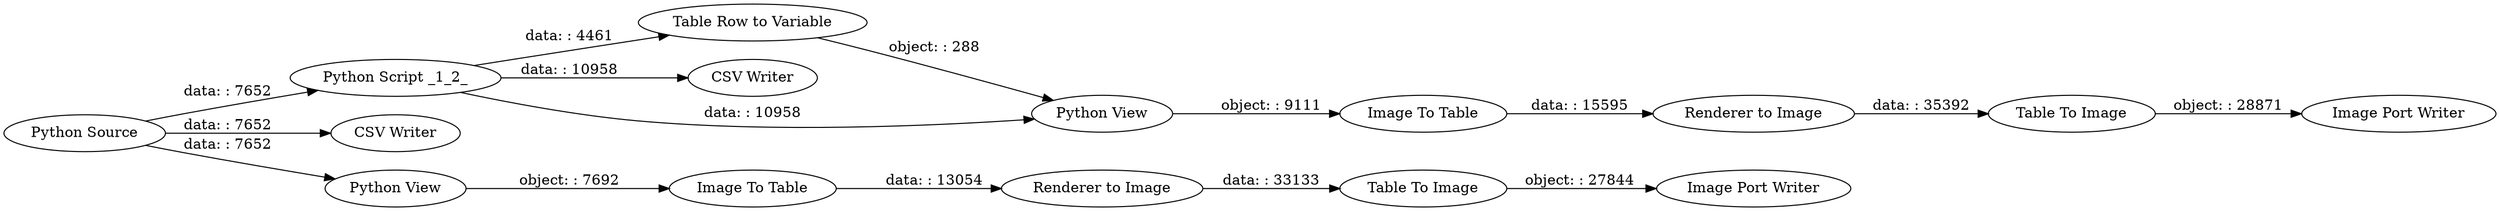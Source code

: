 digraph {
	"-1569875179123488171_250" [label="Renderer to Image"]
	"-1569875179123488171_8" [label="Table Row to Variable"]
	"-1569875179123488171_7" [label="Python Script _1_2_"]
	"-1569875179123488171_252" [label="Image Port Writer"]
	"-1569875179123488171_2" [label="CSV Writer"]
	"-1569875179123488171_1" [label="Python Source"]
	"-1569875179123488171_254" [label="Image Port Writer"]
	"-1569875179123488171_9" [label="CSV Writer"]
	"-1569875179123488171_251" [label="Image To Table"]
	"-1569875179123488171_6" [label="Python View"]
	"-1569875179123488171_256" [label="Renderer to Image"]
	"-1569875179123488171_257" [label="Table To Image"]
	"-1569875179123488171_5" [label="Python View"]
	"-1569875179123488171_255" [label="Image To Table"]
	"-1569875179123488171_253" [label="Table To Image"]
	"-1569875179123488171_1" -> "-1569875179123488171_2" [label="data: : 7652"]
	"-1569875179123488171_1" -> "-1569875179123488171_5" [label="data: : 7652"]
	"-1569875179123488171_255" -> "-1569875179123488171_256" [label="data: : 15595"]
	"-1569875179123488171_251" -> "-1569875179123488171_250" [label="data: : 13054"]
	"-1569875179123488171_256" -> "-1569875179123488171_257" [label="data: : 35392"]
	"-1569875179123488171_7" -> "-1569875179123488171_6" [label="data: : 10958"]
	"-1569875179123488171_7" -> "-1569875179123488171_9" [label="data: : 10958"]
	"-1569875179123488171_8" -> "-1569875179123488171_6" [label="object: : 288"]
	"-1569875179123488171_250" -> "-1569875179123488171_253" [label="data: : 33133"]
	"-1569875179123488171_1" -> "-1569875179123488171_7" [label="data: : 7652"]
	"-1569875179123488171_5" -> "-1569875179123488171_251" [label="object: : 7692"]
	"-1569875179123488171_257" -> "-1569875179123488171_254" [label="object: : 28871"]
	"-1569875179123488171_6" -> "-1569875179123488171_255" [label="object: : 9111"]
	"-1569875179123488171_253" -> "-1569875179123488171_252" [label="object: : 27844"]
	"-1569875179123488171_7" -> "-1569875179123488171_8" [label="data: : 4461"]
	rankdir=LR
}
